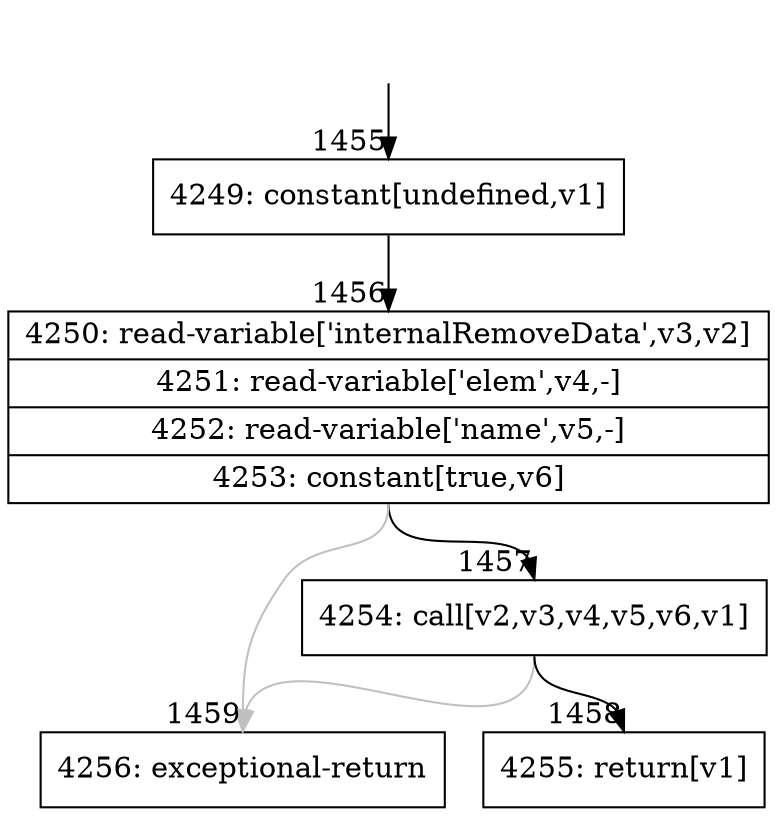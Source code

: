 digraph {
rankdir="TD"
BB_entry99[shape=none,label=""];
BB_entry99 -> BB1455 [tailport=s, headport=n, headlabel="    1455"]
BB1455 [shape=record label="{4249: constant[undefined,v1]}" ] 
BB1455 -> BB1456 [tailport=s, headport=n, headlabel="      1456"]
BB1456 [shape=record label="{4250: read-variable['internalRemoveData',v3,v2]|4251: read-variable['elem',v4,-]|4252: read-variable['name',v5,-]|4253: constant[true,v6]}" ] 
BB1456 -> BB1457 [tailport=s, headport=n, headlabel="      1457"]
BB1456 -> BB1459 [tailport=s, headport=n, color=gray, headlabel="      1459"]
BB1457 [shape=record label="{4254: call[v2,v3,v4,v5,v6,v1]}" ] 
BB1457 -> BB1458 [tailport=s, headport=n, headlabel="      1458"]
BB1457 -> BB1459 [tailport=s, headport=n, color=gray]
BB1458 [shape=record label="{4255: return[v1]}" ] 
BB1459 [shape=record label="{4256: exceptional-return}" ] 
}

